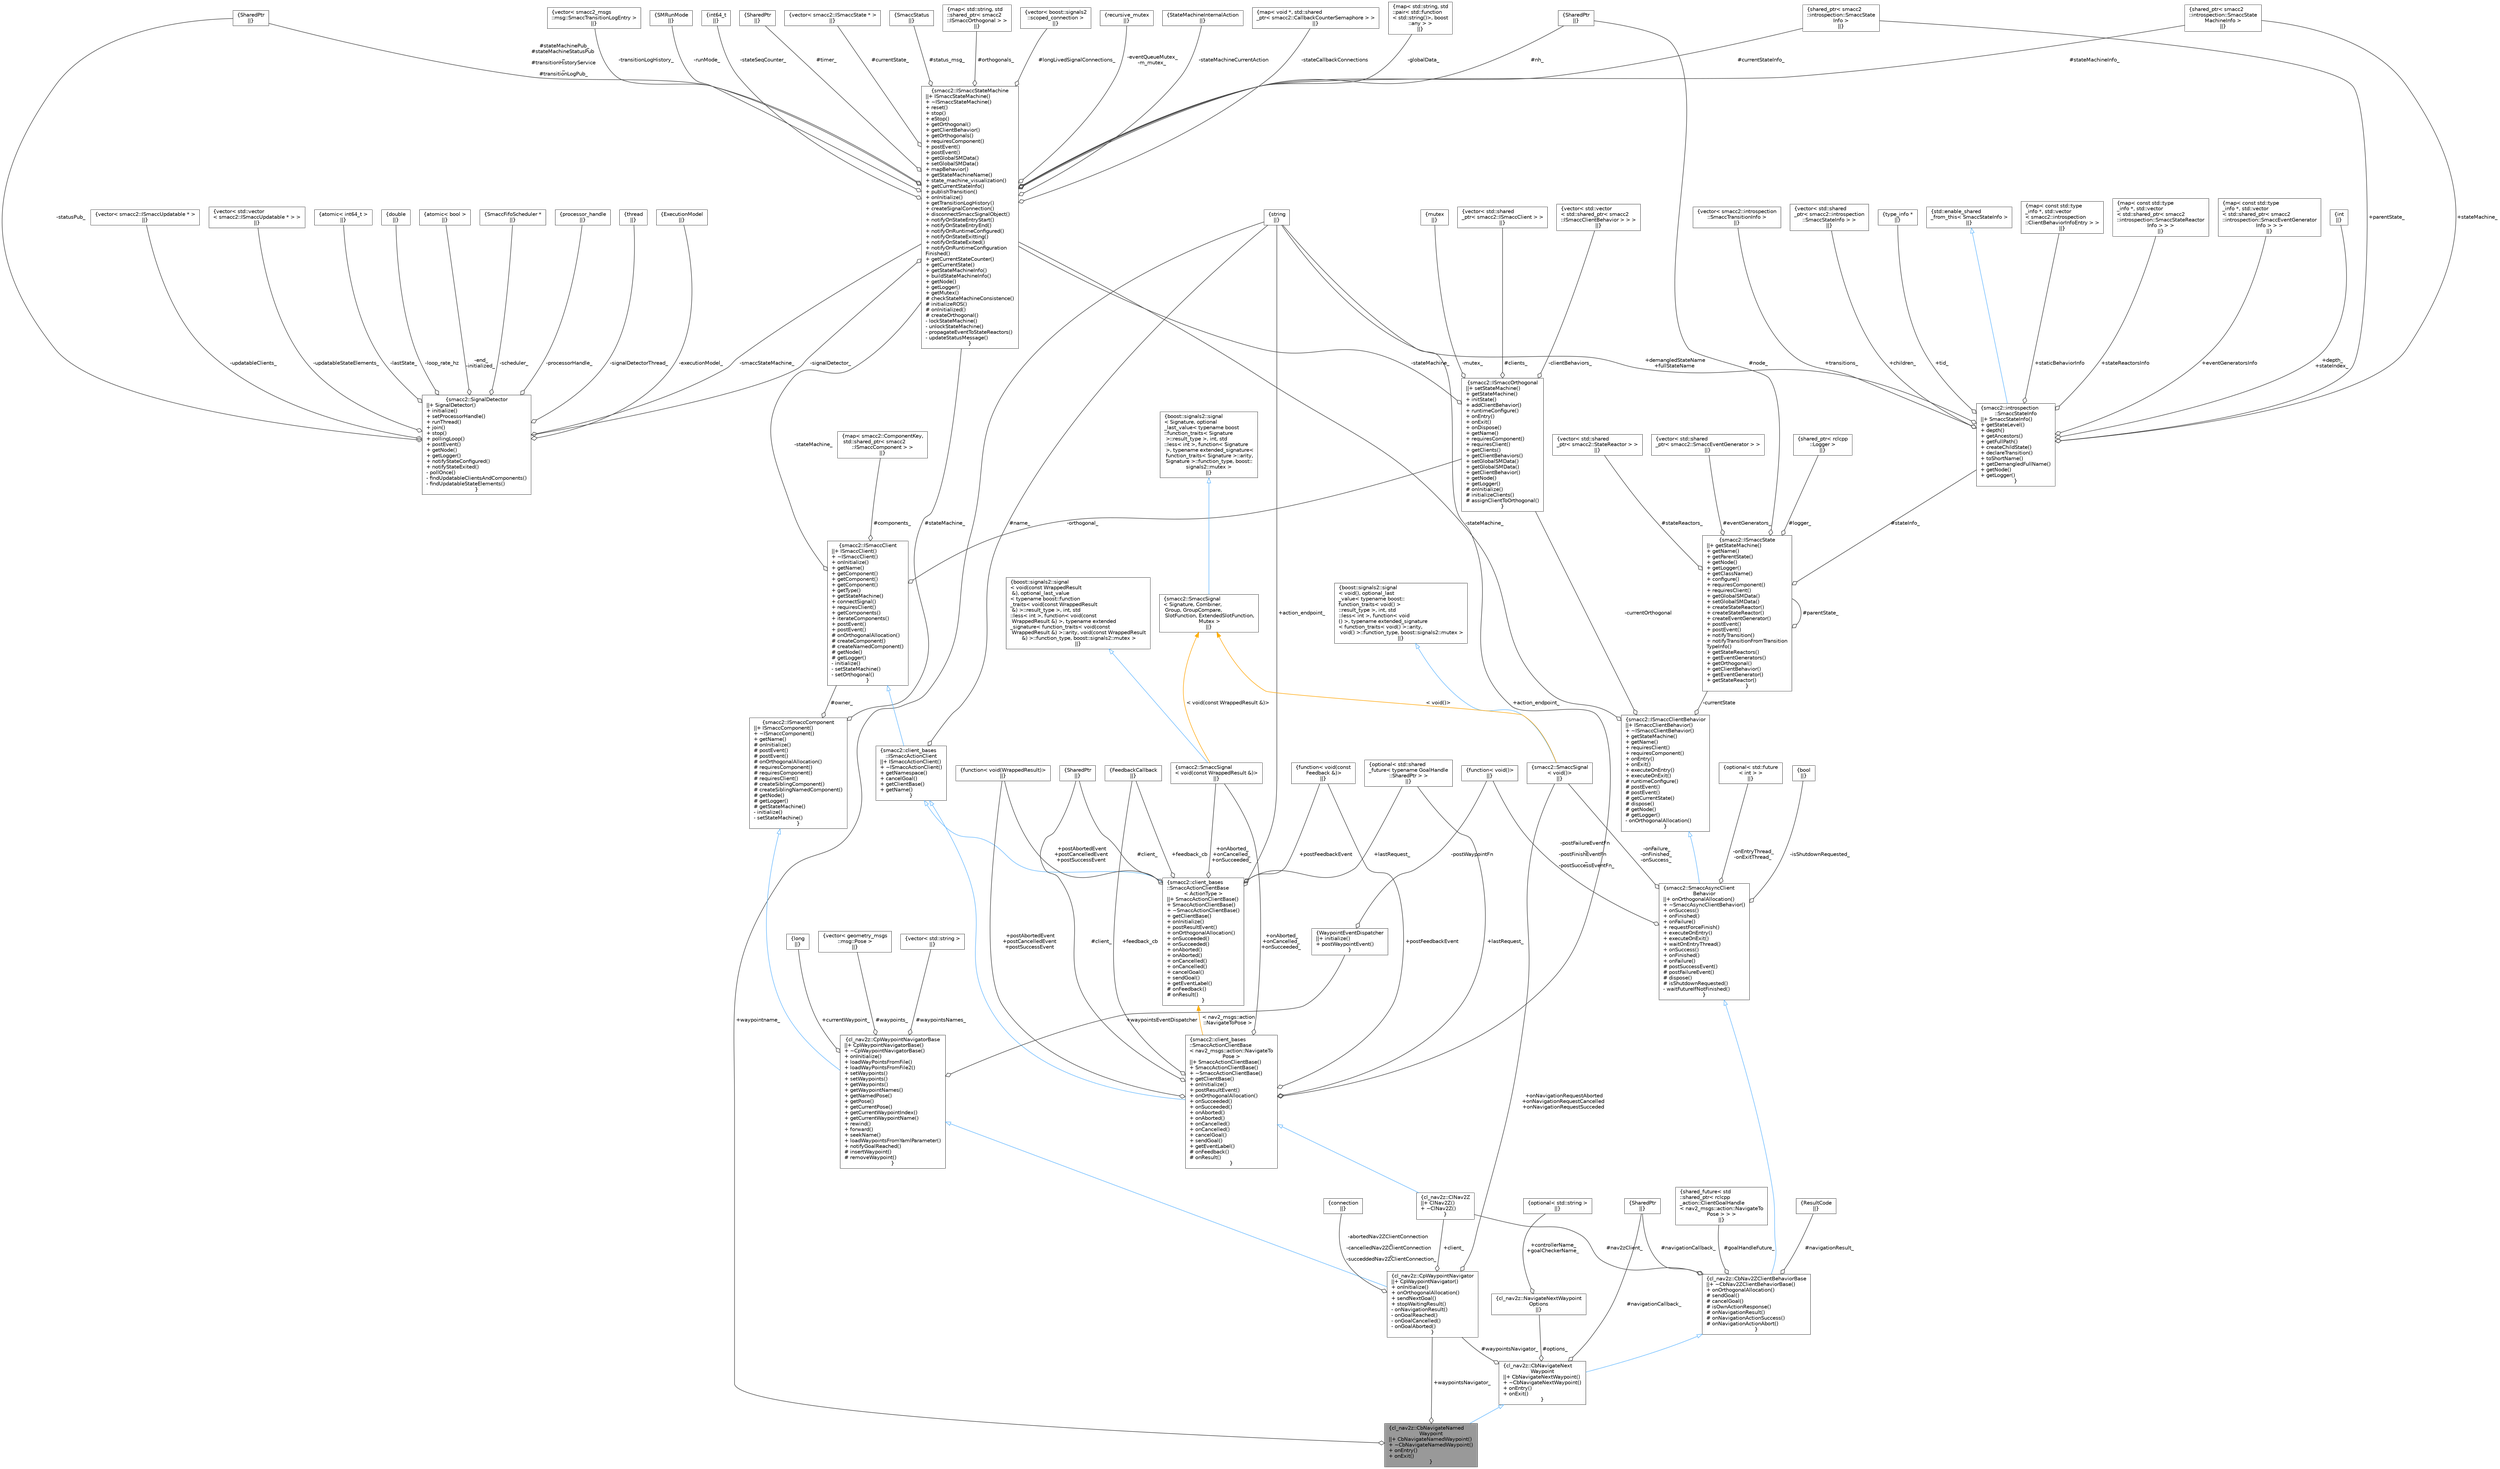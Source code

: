 digraph "cl_nav2z::CbNavigateNamedWaypoint"
{
 // LATEX_PDF_SIZE
  bgcolor="transparent";
  edge [fontname=Helvetica,fontsize=10,labelfontname=Helvetica,labelfontsize=10];
  node [fontname=Helvetica,fontsize=10,shape=box,height=0.2,width=0.4];
  Node1 [label="{cl_nav2z::CbNavigateNamed\lWaypoint\n||+ CbNavigateNamedWaypoint()\l+ ~CbNavigateNamedWaypoint()\l+ onEntry()\l+ onExit()\l}",height=0.2,width=0.4,color="gray40", fillcolor="grey60", style="filled", fontcolor="black",tooltip=" "];
  Node2 -> Node1 [dir="back",color="steelblue1",style="solid",arrowtail="onormal"];
  Node2 [label="{cl_nav2z::CbNavigateNext\lWaypoint\n||+ CbNavigateNextWaypoint()\l+ ~CbNavigateNextWaypoint()\l+ onEntry()\l+ onExit()\l}",height=0.2,width=0.4,color="gray40", fillcolor="white", style="filled",URL="$classcl__nav2z_1_1CbNavigateNextWaypoint.html",tooltip=" "];
  Node3 -> Node2 [dir="back",color="steelblue1",style="solid",arrowtail="onormal"];
  Node3 [label="{cl_nav2z::CbNav2ZClientBehaviorBase\n||+ ~CbNav2ZClientBehaviorBase()\l+ onOrthogonalAllocation()\l# sendGoal()\l# cancelGoal()\l# isOwnActionResponse()\l# onNavigationResult()\l# onNavigationActionSuccess()\l# onNavigationActionAbort()\l}",height=0.2,width=0.4,color="gray40", fillcolor="white", style="filled",URL="$classcl__nav2z_1_1CbNav2ZClientBehaviorBase.html",tooltip=" "];
  Node4 -> Node3 [dir="back",color="steelblue1",style="solid",arrowtail="onormal"];
  Node4 [label="{smacc2::SmaccAsyncClient\lBehavior\n||+ onOrthogonalAllocation()\l+ ~SmaccAsyncClientBehavior()\l+ onSuccess()\l+ onFinished()\l+ onFailure()\l+ requestForceFinish()\l+ executeOnEntry()\l+ executeOnExit()\l+ waitOnEntryThread()\l+ onSuccess()\l+ onFinished()\l+ onFailure()\l# postSuccessEvent()\l# postFailureEvent()\l# dispose()\l# isShutdownRequested()\l- waitFutureIfNotFinished()\l}",height=0.2,width=0.4,color="gray40", fillcolor="white", style="filled",URL="$classsmacc2_1_1SmaccAsyncClientBehavior.html",tooltip=" "];
  Node5 -> Node4 [dir="back",color="steelblue1",style="solid",arrowtail="onormal"];
  Node5 [label="{smacc2::ISmaccClientBehavior\n||+ ISmaccClientBehavior()\l+ ~ISmaccClientBehavior()\l+ getStateMachine()\l+ getName()\l+ requiresClient()\l+ requiresComponent()\l+ onEntry()\l+ onExit()\l+ executeOnEntry()\l+ executeOnExit()\l# runtimeConfigure()\l# postEvent()\l# postEvent()\l# getCurrentState()\l# dispose()\l# getNode()\l# getLogger()\l- onOrthogonalAllocation()\l}",height=0.2,width=0.4,color="gray40", fillcolor="white", style="filled",URL="$classsmacc2_1_1ISmaccClientBehavior.html",tooltip=" "];
  Node6 -> Node5 [color="grey25",style="solid",label=" -stateMachine_" ,arrowhead="odiamond"];
  Node6 [label="{smacc2::ISmaccStateMachine\n||+ ISmaccStateMachine()\l+ ~ISmaccStateMachine()\l+ reset()\l+ stop()\l+ eStop()\l+ getOrthogonal()\l+ getClientBehavior()\l+ getOrthogonals()\l+ requiresComponent()\l+ postEvent()\l+ postEvent()\l+ getGlobalSMData()\l+ setGlobalSMData()\l+ mapBehavior()\l+ getStateMachineName()\l+ state_machine_visualization()\l+ getCurrentStateInfo()\l+ publishTransition()\l+ onInitialize()\l+ getTransitionLogHistory()\l+ createSignalConnection()\l+ disconnectSmaccSignalObject()\l+ notifyOnStateEntryStart()\l+ notifyOnStateEntryEnd()\l+ notifyOnRuntimeConfigured()\l+ notifyOnStateExitting()\l+ notifyOnStateExited()\l+ notifyOnRuntimeConfiguration\lFinished()\l+ getCurrentStateCounter()\l+ getCurrentState()\l+ getStateMachineInfo()\l+ buildStateMachineInfo()\l+ getNode()\l+ getLogger()\l+ getMutex()\l# checkStateMachineConsistence()\l# initializeROS()\l# onInitialized()\l# createOrthogonal()\l- lockStateMachine()\l- unlockStateMachine()\l- propagateEventToStateReactors()\l- updateStatusMessage()\l}",height=0.2,width=0.4,color="gray40", fillcolor="white", style="filled",URL="$classsmacc2_1_1ISmaccStateMachine.html",tooltip=" "];
  Node7 -> Node6 [color="grey25",style="solid",label=" #nh_" ,arrowhead="odiamond"];
  Node7 [label="{SharedPtr\n||}",height=0.2,width=0.4,color="gray40", fillcolor="white", style="filled",tooltip=" "];
  Node8 -> Node6 [color="grey25",style="solid",label=" #timer_" ,arrowhead="odiamond"];
  Node8 [label="{SharedPtr\n||}",height=0.2,width=0.4,color="gray40", fillcolor="white", style="filled",tooltip=" "];
  Node9 -> Node6 [color="grey25",style="solid",label=" #stateMachinePub_\n#stateMachineStatusPub\l_\n#transitionHistoryService\l_\n#transitionLogPub_" ,arrowhead="odiamond"];
  Node9 [label="{SharedPtr\n||}",height=0.2,width=0.4,color="gray40", fillcolor="white", style="filled",tooltip=" "];
  Node10 -> Node6 [color="grey25",style="solid",label=" #currentState_" ,arrowhead="odiamond"];
  Node10 [label="{vector\< smacc2::ISmaccState * \>\n||}",height=0.2,width=0.4,color="gray40", fillcolor="white", style="filled",tooltip=" "];
  Node11 -> Node6 [color="grey25",style="solid",label=" #currentStateInfo_" ,arrowhead="odiamond"];
  Node11 [label="{shared_ptr\< smacc2\l::introspection::SmaccState\lInfo \>\n||}",height=0.2,width=0.4,color="gray40", fillcolor="white", style="filled",tooltip=" "];
  Node12 -> Node6 [color="grey25",style="solid",label=" #status_msg_" ,arrowhead="odiamond"];
  Node12 [label="{SmaccStatus\n||}",height=0.2,width=0.4,color="gray40", fillcolor="white", style="filled",tooltip=" "];
  Node13 -> Node6 [color="grey25",style="solid",label=" #orthogonals_" ,arrowhead="odiamond"];
  Node13 [label="{map\< std::string, std\l::shared_ptr\< smacc2\l::ISmaccOrthogonal \> \>\n||}",height=0.2,width=0.4,color="gray40", fillcolor="white", style="filled",tooltip=" "];
  Node14 -> Node6 [color="grey25",style="solid",label=" #longLivedSignalConnections_" ,arrowhead="odiamond"];
  Node14 [label="{vector\< boost::signals2\l::scoped_connection \>\n||}",height=0.2,width=0.4,color="gray40", fillcolor="white", style="filled",tooltip=" "];
  Node15 -> Node6 [color="grey25",style="solid",label=" #stateMachineInfo_" ,arrowhead="odiamond"];
  Node15 [label="{shared_ptr\< smacc2\l::introspection::SmaccState\lMachineInfo \>\n||}",height=0.2,width=0.4,color="gray40", fillcolor="white", style="filled",tooltip=" "];
  Node16 -> Node6 [color="grey25",style="solid",label=" -eventQueueMutex_\n-m_mutex_" ,arrowhead="odiamond"];
  Node16 [label="{recursive_mutex\n||}",height=0.2,width=0.4,color="gray40", fillcolor="white", style="filled",tooltip=" "];
  Node17 -> Node6 [color="grey25",style="solid",label=" -stateMachineCurrentAction" ,arrowhead="odiamond"];
  Node17 [label="{StateMachineInternalAction\n||}",height=0.2,width=0.4,color="gray40", fillcolor="white", style="filled",tooltip=" "];
  Node18 -> Node6 [color="grey25",style="solid",label=" -stateCallbackConnections" ,arrowhead="odiamond"];
  Node18 [label="{map\< void *, std::shared\l_ptr\< smacc2::CallbackCounterSemaphore \> \>\n||}",height=0.2,width=0.4,color="gray40", fillcolor="white", style="filled",tooltip=" "];
  Node19 -> Node6 [color="grey25",style="solid",label=" -globalData_" ,arrowhead="odiamond"];
  Node19 [label="{map\< std::string, std\l::pair\< std::function\l\< std::string()\>, boost\l::any \> \>\n||}",height=0.2,width=0.4,color="gray40", fillcolor="white", style="filled",tooltip=" "];
  Node20 -> Node6 [color="grey25",style="solid",label=" -transitionLogHistory_" ,arrowhead="odiamond"];
  Node20 [label="{vector\< smacc2_msgs\l::msg::SmaccTransitionLogEntry \>\n||}",height=0.2,width=0.4,color="gray40", fillcolor="white", style="filled",tooltip=" "];
  Node21 -> Node6 [color="grey25",style="solid",label=" -runMode_" ,arrowhead="odiamond"];
  Node21 [label="{SMRunMode\n||}",height=0.2,width=0.4,color="gray40", fillcolor="white", style="filled",tooltip=" "];
  Node22 -> Node6 [color="grey25",style="solid",label=" -signalDetector_" ,arrowhead="odiamond"];
  Node22 [label="{smacc2::SignalDetector\n||+ SignalDetector()\l+ initialize()\l+ setProcessorHandle()\l+ runThread()\l+ join()\l+ stop()\l+ pollingLoop()\l+ postEvent()\l+ getNode()\l+ getLogger()\l+ notifyStateConfigured()\l+ notifyStateExited()\l- pollOnce()\l- findUpdatableClientsAndComponents()\l- findUpdatableStateElements()\l}",height=0.2,width=0.4,color="gray40", fillcolor="white", style="filled",URL="$classsmacc2_1_1SignalDetector.html",tooltip=" "];
  Node6 -> Node22 [color="grey25",style="solid",label=" -smaccStateMachine_" ,arrowhead="odiamond"];
  Node23 -> Node22 [color="grey25",style="solid",label=" -updatableClients_" ,arrowhead="odiamond"];
  Node23 [label="{vector\< smacc2::ISmaccUpdatable * \>\n||}",height=0.2,width=0.4,color="gray40", fillcolor="white", style="filled",tooltip=" "];
  Node24 -> Node22 [color="grey25",style="solid",label=" -updatableStateElements_" ,arrowhead="odiamond"];
  Node24 [label="{vector\< std::vector\l\< smacc2::ISmaccUpdatable * \> \>\n||}",height=0.2,width=0.4,color="gray40", fillcolor="white", style="filled",tooltip=" "];
  Node25 -> Node22 [color="grey25",style="solid",label=" -lastState_" ,arrowhead="odiamond"];
  Node25 [label="{atomic\< int64_t \>\n||}",height=0.2,width=0.4,color="gray40", fillcolor="white", style="filled",tooltip=" "];
  Node26 -> Node22 [color="grey25",style="solid",label=" -loop_rate_hz" ,arrowhead="odiamond"];
  Node26 [label="{double\n||}",height=0.2,width=0.4,color="gray40", fillcolor="white", style="filled",tooltip=" "];
  Node27 -> Node22 [color="grey25",style="solid",label=" -end_\n-initialized_" ,arrowhead="odiamond"];
  Node27 [label="{atomic\< bool \>\n||}",height=0.2,width=0.4,color="gray40", fillcolor="white", style="filled",tooltip=" "];
  Node9 -> Node22 [color="grey25",style="solid",label=" -statusPub_" ,arrowhead="odiamond"];
  Node28 -> Node22 [color="grey25",style="solid",label=" -scheduler_" ,arrowhead="odiamond"];
  Node28 [label="{SmaccFifoScheduler *\n||}",height=0.2,width=0.4,color="gray40", fillcolor="white", style="filled",tooltip=" "];
  Node29 -> Node22 [color="grey25",style="solid",label=" -processorHandle_" ,arrowhead="odiamond"];
  Node29 [label="{processor_handle\n||}",height=0.2,width=0.4,color="gray40", fillcolor="white", style="filled",tooltip=" "];
  Node30 -> Node22 [color="grey25",style="solid",label=" -signalDetectorThread_" ,arrowhead="odiamond"];
  Node30 [label="{thread\n||}",height=0.2,width=0.4,color="gray40", fillcolor="white", style="filled",tooltip=" "];
  Node31 -> Node22 [color="grey25",style="solid",label=" -executionModel_" ,arrowhead="odiamond"];
  Node31 [label="{ExecutionModel\n||}",height=0.2,width=0.4,color="gray40", fillcolor="white", style="filled",tooltip=" "];
  Node32 -> Node6 [color="grey25",style="solid",label=" -stateSeqCounter_" ,arrowhead="odiamond"];
  Node32 [label="{int64_t\n||}",height=0.2,width=0.4,color="gray40", fillcolor="white", style="filled",tooltip=" "];
  Node33 -> Node5 [color="grey25",style="solid",label=" -currentState" ,arrowhead="odiamond"];
  Node33 [label="{smacc2::ISmaccState\n||+ getStateMachine()\l+ getName()\l+ getParentState()\l+ getNode()\l+ getLogger()\l+ getClassName()\l+ configure()\l+ requiresComponent()\l+ requiresClient()\l+ getGlobalSMData()\l+ setGlobalSMData()\l+ createStateReactor()\l+ createStateReactor()\l+ createEventGenerator()\l+ postEvent()\l+ postEvent()\l+ notifyTransition()\l+ notifyTransitionFromTransition\lTypeInfo()\l+ getStateReactors()\l+ getEventGenerators()\l+ getOrthogonal()\l+ getClientBehavior()\l+ getEventGenerator()\l+ getStateReactor()\l}",height=0.2,width=0.4,color="gray40", fillcolor="white", style="filled",URL="$classsmacc2_1_1ISmaccState.html",tooltip=" "];
  Node7 -> Node33 [color="grey25",style="solid",label=" #node_" ,arrowhead="odiamond"];
  Node34 -> Node33 [color="grey25",style="solid",label=" #logger_" ,arrowhead="odiamond"];
  Node34 [label="{shared_ptr\< rclcpp\l::Logger \>\n||}",height=0.2,width=0.4,color="gray40", fillcolor="white", style="filled",tooltip=" "];
  Node35 -> Node33 [color="grey25",style="solid",label=" #stateReactors_" ,arrowhead="odiamond"];
  Node35 [label="{vector\< std::shared\l_ptr\< smacc2::StateReactor \> \>\n||}",height=0.2,width=0.4,color="gray40", fillcolor="white", style="filled",tooltip=" "];
  Node36 -> Node33 [color="grey25",style="solid",label=" #eventGenerators_" ,arrowhead="odiamond"];
  Node36 [label="{vector\< std::shared\l_ptr\< smacc2::SmaccEventGenerator \> \>\n||}",height=0.2,width=0.4,color="gray40", fillcolor="white", style="filled",tooltip=" "];
  Node33 -> Node33 [color="grey25",style="solid",label=" #parentState_" ,arrowhead="odiamond"];
  Node37 -> Node33 [color="grey25",style="solid",label=" #stateInfo_" ,arrowhead="odiamond"];
  Node37 [label="{smacc2::introspection\l::SmaccStateInfo\n||+ SmaccStateInfo()\l+ getStateLevel()\l+ depth()\l+ getAncestors()\l+ getFullPath()\l+ createChildState()\l+ declareTransition()\l+ toShortName()\l+ getDemangledFullName()\l+ getNode()\l+ getLogger()\l}",height=0.2,width=0.4,color="gray40", fillcolor="white", style="filled",URL="$classsmacc2_1_1introspection_1_1SmaccStateInfo.html",tooltip=" "];
  Node38 -> Node37 [dir="back",color="steelblue1",style="solid",arrowtail="onormal"];
  Node38 [label="{std::enable_shared\l_from_this\< SmaccStateInfo \>\n||}",height=0.2,width=0.4,color="gray40", fillcolor="white", style="filled",tooltip=" "];
  Node39 -> Node37 [color="grey25",style="solid",label=" +staticBehaviorInfo" ,arrowhead="odiamond"];
  Node39 [label="{map\< const std::type\l_info *, std::vector\l\< smacc2::introspection\l::ClientBehaviorInfoEntry \> \>\n||}",height=0.2,width=0.4,color="gray40", fillcolor="white", style="filled",tooltip=" "];
  Node40 -> Node37 [color="grey25",style="solid",label=" +stateReactorsInfo" ,arrowhead="odiamond"];
  Node40 [label="{map\< const std::type\l_info *, std::vector\l\< std::shared_ptr\< smacc2\l::introspection::SmaccStateReactor\lInfo \> \> \>\n||}",height=0.2,width=0.4,color="gray40", fillcolor="white", style="filled",tooltip=" "];
  Node41 -> Node37 [color="grey25",style="solid",label=" +eventGeneratorsInfo" ,arrowhead="odiamond"];
  Node41 [label="{map\< const std::type\l_info *, std::vector\l\< std::shared_ptr\< smacc2\l::introspection::SmaccEventGenerator\lInfo \> \> \>\n||}",height=0.2,width=0.4,color="gray40", fillcolor="white", style="filled",tooltip=" "];
  Node42 -> Node37 [color="grey25",style="solid",label=" +depth_\n+stateIndex_" ,arrowhead="odiamond"];
  Node42 [label="{int\n||}",height=0.2,width=0.4,color="gray40", fillcolor="white", style="filled",tooltip=" "];
  Node43 -> Node37 [color="grey25",style="solid",label=" +demangledStateName\n+fullStateName" ,arrowhead="odiamond"];
  Node43 [label="{string\n||}",height=0.2,width=0.4,color="gray40", fillcolor="white", style="filled",tooltip=" "];
  Node15 -> Node37 [color="grey25",style="solid",label=" +stateMachine_" ,arrowhead="odiamond"];
  Node11 -> Node37 [color="grey25",style="solid",label=" +parentState_" ,arrowhead="odiamond"];
  Node44 -> Node37 [color="grey25",style="solid",label=" +transitions_" ,arrowhead="odiamond"];
  Node44 [label="{vector\< smacc2::introspection\l::SmaccTransitionInfo \>\n||}",height=0.2,width=0.4,color="gray40", fillcolor="white", style="filled",tooltip=" "];
  Node45 -> Node37 [color="grey25",style="solid",label=" +children_" ,arrowhead="odiamond"];
  Node45 [label="{vector\< std::shared\l_ptr\< smacc2::introspection\l::SmaccStateInfo \> \>\n||}",height=0.2,width=0.4,color="gray40", fillcolor="white", style="filled",tooltip=" "];
  Node46 -> Node37 [color="grey25",style="solid",label=" +tid_" ,arrowhead="odiamond"];
  Node46 [label="{type_info *\n||}",height=0.2,width=0.4,color="gray40", fillcolor="white", style="filled",tooltip=" "];
  Node47 -> Node5 [color="grey25",style="solid",label=" -currentOrthogonal" ,arrowhead="odiamond"];
  Node47 [label="{smacc2::ISmaccOrthogonal\n||+ setStateMachine()\l+ getStateMachine()\l+ initState()\l+ addClientBehavior()\l+ runtimeConfigure()\l+ onEntry()\l+ onExit()\l+ onDispose()\l+ getName()\l+ requiresComponent()\l+ requiresClient()\l+ getClients()\l+ getClientBehaviors()\l+ setGlobalSMData()\l+ getGlobalSMData()\l+ getClientBehavior()\l+ getNode()\l+ getLogger()\l# onInitialize()\l# initializeClients()\l# assignClientToOrthogonal()\l}",height=0.2,width=0.4,color="gray40", fillcolor="white", style="filled",URL="$classsmacc2_1_1ISmaccOrthogonal.html",tooltip=" "];
  Node48 -> Node47 [color="grey25",style="solid",label=" #clients_" ,arrowhead="odiamond"];
  Node48 [label="{vector\< std::shared\l_ptr\< smacc2::ISmaccClient \> \>\n||}",height=0.2,width=0.4,color="gray40", fillcolor="white", style="filled",tooltip=" "];
  Node6 -> Node47 [color="grey25",style="solid",label=" -stateMachine_" ,arrowhead="odiamond"];
  Node49 -> Node47 [color="grey25",style="solid",label=" -clientBehaviors_" ,arrowhead="odiamond"];
  Node49 [label="{vector\< std::vector\l\< std::shared_ptr\< smacc2\l::ISmaccClientBehavior \> \> \>\n||}",height=0.2,width=0.4,color="gray40", fillcolor="white", style="filled",tooltip=" "];
  Node50 -> Node47 [color="grey25",style="solid",label=" -mutex_" ,arrowhead="odiamond"];
  Node50 [label="{mutex\n||}",height=0.2,width=0.4,color="gray40", fillcolor="white", style="filled",tooltip=" "];
  Node51 -> Node4 [color="grey25",style="solid",label=" -onEntryThread_\n-onExitThread_" ,arrowhead="odiamond"];
  Node51 [label="{optional\< std::future\l\< int \> \>\n||}",height=0.2,width=0.4,color="gray40", fillcolor="white", style="filled",tooltip=" "];
  Node52 -> Node4 [color="grey25",style="solid",label=" -postFailureEventFn\l_\n-postFinishEventFn\l_\n-postSuccessEventFn_" ,arrowhead="odiamond"];
  Node52 [label="{function\< void()\>\n||}",height=0.2,width=0.4,color="gray40", fillcolor="white", style="filled",tooltip=" "];
  Node53 -> Node4 [color="grey25",style="solid",label=" -onFailure_\n-onFinished_\n-onSuccess_" ,arrowhead="odiamond"];
  Node53 [label="{smacc2::SmaccSignal\l\< void()\>\n||}",height=0.2,width=0.4,color="gray40", fillcolor="white", style="filled",URL="$classsmacc2_1_1SmaccSignal.html",tooltip=" "];
  Node54 -> Node53 [dir="back",color="steelblue1",style="solid",arrowtail="onormal"];
  Node54 [label="{boost::signals2::signal\l\< void(), optional_last\l_value\< typename boost::\lfunction_traits\< void() \>\l::result_type \>, int, std\l::less\< int \>, function\< void\l() \>, typename extended_signature\l\< function_traits\< void() \>::arity,\l void() \>::function_type, boost::signals2::mutex \>\n||}",height=0.2,width=0.4,color="gray40", fillcolor="white", style="filled",tooltip=" "];
  Node55 -> Node53 [dir="back",color="orange",style="solid",label=" \< void()\>" ];
  Node55 [label="{smacc2::SmaccSignal\l\< Signature, Combiner,\l Group, GroupCompare,\l SlotFunction, ExtendedSlotFunction,\l Mutex \>\n||}",height=0.2,width=0.4,color="gray40", fillcolor="white", style="filled",URL="$classsmacc2_1_1SmaccSignal.html",tooltip=" "];
  Node56 -> Node55 [dir="back",color="steelblue1",style="solid",arrowtail="onormal"];
  Node56 [label="{boost::signals2::signal\l\< Signature, optional\l_last_value\< typename boost\l::function_traits\< Signature\l \>::result_type \>, int, std\l::less\< int \>, function\< Signature\l \>, typename extended_signature\<\l function_traits\< Signature \>::arity,\l Signature \>::function_type, boost::\lsignals2::mutex \>\n||}",height=0.2,width=0.4,color="gray40", fillcolor="white", style="filled",tooltip=" "];
  Node57 -> Node4 [color="grey25",style="solid",label=" -isShutdownRequested_" ,arrowhead="odiamond"];
  Node57 [label="{bool\n||}",height=0.2,width=0.4,color="gray40", fillcolor="white", style="filled",URL="$classbool.html",tooltip=" "];
  Node58 -> Node3 [color="grey25",style="solid",label=" #nav2zClient_" ,arrowhead="odiamond"];
  Node58 [label="{cl_nav2z::ClNav2Z\n||+ ClNav2Z()\l+ ~ClNav2Z()\l}",height=0.2,width=0.4,color="gray40", fillcolor="white", style="filled",URL="$classcl__nav2z_1_1ClNav2Z.html",tooltip=" "];
  Node59 -> Node58 [dir="back",color="steelblue1",style="solid",arrowtail="onormal"];
  Node59 [label="{smacc2::client_bases\l::SmaccActionClientBase\l\< nav2_msgs::action::NavigateTo\lPose \>\n||+ SmaccActionClientBase()\l+ SmaccActionClientBase()\l+ ~SmaccActionClientBase()\l+ getClientBase()\l+ onInitialize()\l+ postResultEvent()\l+ onOrthogonalAllocation()\l+ onSucceeded()\l+ onSucceeded()\l+ onAborted()\l+ onAborted()\l+ onCancelled()\l+ onCancelled()\l+ cancelGoal()\l+ sendGoal()\l+ getEventLabel()\l# onFeedback()\l# onResult()\l}",height=0.2,width=0.4,color="gray40", fillcolor="white", style="filled",URL="$classsmacc2_1_1client__bases_1_1SmaccActionClientBase.html",tooltip=" "];
  Node60 -> Node59 [dir="back",color="steelblue1",style="solid",arrowtail="onormal"];
  Node60 [label="{smacc2::client_bases\l::ISmaccActionClient\n||+ ISmaccActionClient()\l+ ~ISmaccActionClient()\l+ getNamespace()\l+ cancelGoal()\l+ getClientBase()\l+ getName()\l}",height=0.2,width=0.4,color="gray40", fillcolor="white", style="filled",URL="$classsmacc2_1_1client__bases_1_1ISmaccActionClient.html",tooltip=" "];
  Node61 -> Node60 [dir="back",color="steelblue1",style="solid",arrowtail="onormal"];
  Node61 [label="{smacc2::ISmaccClient\n||+ ISmaccClient()\l+ ~ISmaccClient()\l+ onInitialize()\l+ getName()\l+ getComponent()\l+ getComponent()\l+ getComponent()\l+ getType()\l+ getStateMachine()\l+ connectSignal()\l+ requiresClient()\l+ getComponents()\l+ iterateComponents()\l+ postEvent()\l+ postEvent()\l# onOrthogonalAllocation()\l# createComponent()\l# createNamedComponent()\l# getNode()\l# getLogger()\l- initialize()\l- setStateMachine()\l- setOrthogonal()\l}",height=0.2,width=0.4,color="gray40", fillcolor="white", style="filled",URL="$classsmacc2_1_1ISmaccClient.html",tooltip=" "];
  Node62 -> Node61 [color="grey25",style="solid",label=" #components_" ,arrowhead="odiamond"];
  Node62 [label="{map\< smacc2::ComponentKey,\l std::shared_ptr\< smacc2\l::ISmaccComponent \> \>\n||}",height=0.2,width=0.4,color="gray40", fillcolor="white", style="filled",tooltip=" "];
  Node6 -> Node61 [color="grey25",style="solid",label=" -stateMachine_" ,arrowhead="odiamond"];
  Node47 -> Node61 [color="grey25",style="solid",label=" -orthogonal_" ,arrowhead="odiamond"];
  Node43 -> Node60 [color="grey25",style="solid",label=" #name_" ,arrowhead="odiamond"];
  Node43 -> Node59 [color="grey25",style="solid",label=" +action_endpoint_" ,arrowhead="odiamond"];
  Node63 -> Node59 [color="grey25",style="solid",label=" +lastRequest_" ,arrowhead="odiamond"];
  Node63 [label="{optional\< std::shared\l_future\< typename GoalHandle\l::SharedPtr \> \>\n||}",height=0.2,width=0.4,color="gray40", fillcolor="white", style="filled",tooltip=" "];
  Node64 -> Node59 [color="grey25",style="solid",label=" +onAborted_\n+onCancelled_\n+onSucceeded_" ,arrowhead="odiamond"];
  Node64 [label="{smacc2::SmaccSignal\l\< void(const WrappedResult &)\>\n||}",height=0.2,width=0.4,color="gray40", fillcolor="white", style="filled",URL="$classsmacc2_1_1SmaccSignal.html",tooltip=" "];
  Node65 -> Node64 [dir="back",color="steelblue1",style="solid",arrowtail="onormal"];
  Node65 [label="{boost::signals2::signal\l\< void(const WrappedResult\l &), optional_last_value\l\< typename boost::function\l_traits\< void(const WrappedResult\l &) \>::result_type \>, int, std\l::less\< int \>, function\< void(const\l WrappedResult &) \>, typename extended\l_signature\< function_traits\< void(const\l WrappedResult &) \>::arity, void(const WrappedResult\l &) \>::function_type, boost::signals2::mutex \>\n||}",height=0.2,width=0.4,color="gray40", fillcolor="white", style="filled",tooltip=" "];
  Node55 -> Node64 [dir="back",color="orange",style="solid",label=" \< void(const WrappedResult &)\>" ];
  Node66 -> Node59 [color="grey25",style="solid",label=" +postAbortedEvent\n+postCancelledEvent\n+postSuccessEvent" ,arrowhead="odiamond"];
  Node66 [label="{function\< void(WrappedResult)\>\n||}",height=0.2,width=0.4,color="gray40", fillcolor="white", style="filled",tooltip=" "];
  Node67 -> Node59 [color="grey25",style="solid",label=" +postFeedbackEvent" ,arrowhead="odiamond"];
  Node67 [label="{function\< void(const\l Feedback &)\>\n||}",height=0.2,width=0.4,color="gray40", fillcolor="white", style="filled",tooltip=" "];
  Node68 -> Node59 [color="grey25",style="solid",label=" +feedback_cb" ,arrowhead="odiamond"];
  Node68 [label="{FeedbackCallback\n||}",height=0.2,width=0.4,color="gray40", fillcolor="white", style="filled",tooltip=" "];
  Node69 -> Node59 [color="grey25",style="solid",label=" #client_" ,arrowhead="odiamond"];
  Node69 [label="{SharedPtr\n||}",height=0.2,width=0.4,color="gray40", fillcolor="white", style="filled",tooltip=" "];
  Node70 -> Node59 [dir="back",color="orange",style="solid",label=" \< nav2_msgs::action\l::NavigateToPose \>" ];
  Node70 [label="{smacc2::client_bases\l::SmaccActionClientBase\l\< ActionType \>\n||+ SmaccActionClientBase()\l+ SmaccActionClientBase()\l+ ~SmaccActionClientBase()\l+ getClientBase()\l+ onInitialize()\l+ postResultEvent()\l+ onOrthogonalAllocation()\l+ onSucceeded()\l+ onSucceeded()\l+ onAborted()\l+ onAborted()\l+ onCancelled()\l+ onCancelled()\l+ cancelGoal()\l+ sendGoal()\l+ getEventLabel()\l# onFeedback()\l# onResult()\l}",height=0.2,width=0.4,color="gray40", fillcolor="white", style="filled",URL="$classsmacc2_1_1client__bases_1_1SmaccActionClientBase.html",tooltip=" "];
  Node60 -> Node70 [dir="back",color="steelblue1",style="solid",arrowtail="onormal"];
  Node43 -> Node70 [color="grey25",style="solid",label=" +action_endpoint_" ,arrowhead="odiamond"];
  Node63 -> Node70 [color="grey25",style="solid",label=" +lastRequest_" ,arrowhead="odiamond"];
  Node64 -> Node70 [color="grey25",style="solid",label=" +onAborted_\n+onCancelled_\n+onSucceeded_" ,arrowhead="odiamond"];
  Node66 -> Node70 [color="grey25",style="solid",label=" +postAbortedEvent\n+postCancelledEvent\n+postSuccessEvent" ,arrowhead="odiamond"];
  Node67 -> Node70 [color="grey25",style="solid",label=" +postFeedbackEvent" ,arrowhead="odiamond"];
  Node68 -> Node70 [color="grey25",style="solid",label=" +feedback_cb" ,arrowhead="odiamond"];
  Node69 -> Node70 [color="grey25",style="solid",label=" #client_" ,arrowhead="odiamond"];
  Node71 -> Node3 [color="grey25",style="solid",label=" #navigationCallback_" ,arrowhead="odiamond"];
  Node71 [label="{SharedPtr\n||}",height=0.2,width=0.4,color="gray40", fillcolor="white", style="filled",tooltip=" "];
  Node72 -> Node3 [color="grey25",style="solid",label=" #navigationResult_" ,arrowhead="odiamond"];
  Node72 [label="{ResultCode\n||}",height=0.2,width=0.4,color="gray40", fillcolor="white", style="filled",tooltip=" "];
  Node73 -> Node3 [color="grey25",style="solid",label=" #goalHandleFuture_" ,arrowhead="odiamond"];
  Node73 [label="{shared_future\< std\l::shared_ptr\< rclcpp\l_action::ClientGoalHandle\l\< nav2_msgs::action::NavigateTo\lPose \> \> \>\n||}",height=0.2,width=0.4,color="gray40", fillcolor="white", style="filled",tooltip=" "];
  Node74 -> Node2 [color="grey25",style="solid",label=" #waypointsNavigator_" ,arrowhead="odiamond"];
  Node74 [label="{cl_nav2z::CpWaypointNavigator\n||+ CpWaypointNavigator()\l+ onInitialize()\l+ onOrthogonalAllocation()\l+ sendNextGoal()\l+ stopWaitingResult()\l- onNavigationResult()\l- onGoalReached()\l- onGoalCancelled()\l- onGoalAborted()\l}",height=0.2,width=0.4,color="gray40", fillcolor="white", style="filled",URL="$classcl__nav2z_1_1CpWaypointNavigator.html",tooltip=" "];
  Node75 -> Node74 [dir="back",color="steelblue1",style="solid",arrowtail="onormal"];
  Node75 [label="{cl_nav2z::CpWaypointNavigatorBase\n||+ CpWaypointNavigatorBase()\l+ ~CpWaypointNavigatorBase()\l+ onInitialize()\l+ loadWayPointsFromFile()\l+ loadWayPointsFromFile2()\l+ setWaypoints()\l+ setWaypoints()\l+ getWaypoints()\l+ getWaypointNames()\l+ getNamedPose()\l+ getPose()\l+ getCurrentPose()\l+ getCurrentWaypointIndex()\l+ getCurrentWaypointName()\l+ rewind()\l+ forward()\l+ seekName()\l+ loadWaypointsFromYamlParameter()\l+ notifyGoalReached()\l# insertWaypoint()\l# removeWaypoint()\l}",height=0.2,width=0.4,color="gray40", fillcolor="white", style="filled",URL="$classcl__nav2z_1_1CpWaypointNavigatorBase.html",tooltip=" "];
  Node76 -> Node75 [dir="back",color="steelblue1",style="solid",arrowtail="onormal"];
  Node76 [label="{smacc2::ISmaccComponent\n||+ ISmaccComponent()\l+ ~ISmaccComponent()\l+ getName()\l# onInitialize()\l# postEvent()\l# postEvent()\l# onOrthogonalAllocation()\l# requiresComponent()\l# requiresComponent()\l# requiresClient()\l# createSiblingComponent()\l# createSiblingNamedComponent()\l# getNode()\l# getLogger()\l# getStateMachine()\l- initialize()\l- setStateMachine()\l}",height=0.2,width=0.4,color="gray40", fillcolor="white", style="filled",URL="$classsmacc2_1_1ISmaccComponent.html",tooltip=" "];
  Node6 -> Node76 [color="grey25",style="solid",label=" #stateMachine_" ,arrowhead="odiamond"];
  Node61 -> Node76 [color="grey25",style="solid",label=" #owner_" ,arrowhead="odiamond"];
  Node77 -> Node75 [color="grey25",style="solid",label=" +waypointsEventDispatcher" ,arrowhead="odiamond"];
  Node77 [label="{WaypointEventDispatcher\n||+ initialize()\l+ postWaypointEvent()\l}",height=0.2,width=0.4,color="gray40", fillcolor="white", style="filled",URL="$classWaypointEventDispatcher.html",tooltip=" "];
  Node52 -> Node77 [color="grey25",style="solid",label=" -postWaypointFn" ,arrowhead="odiamond"];
  Node78 -> Node75 [color="grey25",style="solid",label=" +currentWaypoint_" ,arrowhead="odiamond"];
  Node78 [label="{long\n||}",height=0.2,width=0.4,color="gray40", fillcolor="white", style="filled",tooltip=" "];
  Node79 -> Node75 [color="grey25",style="solid",label=" #waypoints_" ,arrowhead="odiamond"];
  Node79 [label="{vector\< geometry_msgs\l::msg::Pose \>\n||}",height=0.2,width=0.4,color="gray40", fillcolor="white", style="filled",tooltip=" "];
  Node80 -> Node75 [color="grey25",style="solid",label=" #waypointsNames_" ,arrowhead="odiamond"];
  Node80 [label="{vector\< std::string \>\n||}",height=0.2,width=0.4,color="gray40", fillcolor="white", style="filled",tooltip=" "];
  Node58 -> Node74 [color="grey25",style="solid",label=" +client_" ,arrowhead="odiamond"];
  Node53 -> Node74 [color="grey25",style="solid",label=" +onNavigationRequestAborted\n+onNavigationRequestCancelled\n+onNavigationRequestSucceded" ,arrowhead="odiamond"];
  Node81 -> Node74 [color="grey25",style="solid",label=" -abortedNav2ZClientConnection\l_\n-cancelledNav2ZClientConnection\l_\n-succeddedNav2ZClientConnection_" ,arrowhead="odiamond"];
  Node81 [label="{connection\n||}",height=0.2,width=0.4,color="gray40", fillcolor="white", style="filled",tooltip=" "];
  Node82 -> Node2 [color="grey25",style="solid",label=" #options_" ,arrowhead="odiamond"];
  Node82 [label="{cl_nav2z::NavigateNextWaypoint\lOptions\n||}",height=0.2,width=0.4,color="gray40", fillcolor="white", style="filled",URL="$structcl__nav2z_1_1NavigateNextWaypointOptions.html",tooltip=" "];
  Node83 -> Node82 [color="grey25",style="solid",label=" +controllerName_\n+goalCheckerName_" ,arrowhead="odiamond"];
  Node83 [label="{optional\< std::string \>\n||}",height=0.2,width=0.4,color="gray40", fillcolor="white", style="filled",tooltip=" "];
  Node71 -> Node2 [color="grey25",style="solid",label=" #navigationCallback_" ,arrowhead="odiamond"];
  Node74 -> Node1 [color="grey25",style="solid",label=" +waypointsNavigator_" ,arrowhead="odiamond"];
  Node43 -> Node1 [color="grey25",style="solid",label=" +waypointname_" ,arrowhead="odiamond"];
}
